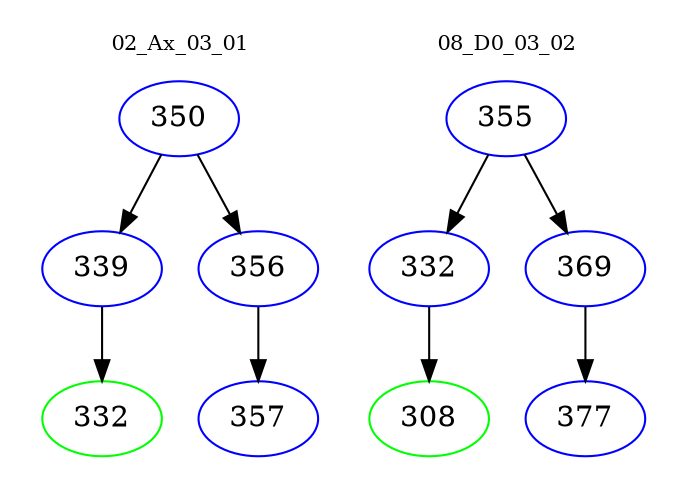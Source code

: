 digraph{
subgraph cluster_0 {
color = white
label = "02_Ax_03_01";
fontsize=10;
T0_350 [label="350", color="blue"]
T0_350 -> T0_339 [color="black"]
T0_339 [label="339", color="blue"]
T0_339 -> T0_332 [color="black"]
T0_332 [label="332", color="green"]
T0_350 -> T0_356 [color="black"]
T0_356 [label="356", color="blue"]
T0_356 -> T0_357 [color="black"]
T0_357 [label="357", color="blue"]
}
subgraph cluster_1 {
color = white
label = "08_D0_03_02";
fontsize=10;
T1_355 [label="355", color="blue"]
T1_355 -> T1_332 [color="black"]
T1_332 [label="332", color="blue"]
T1_332 -> T1_308 [color="black"]
T1_308 [label="308", color="green"]
T1_355 -> T1_369 [color="black"]
T1_369 [label="369", color="blue"]
T1_369 -> T1_377 [color="black"]
T1_377 [label="377", color="blue"]
}
}
